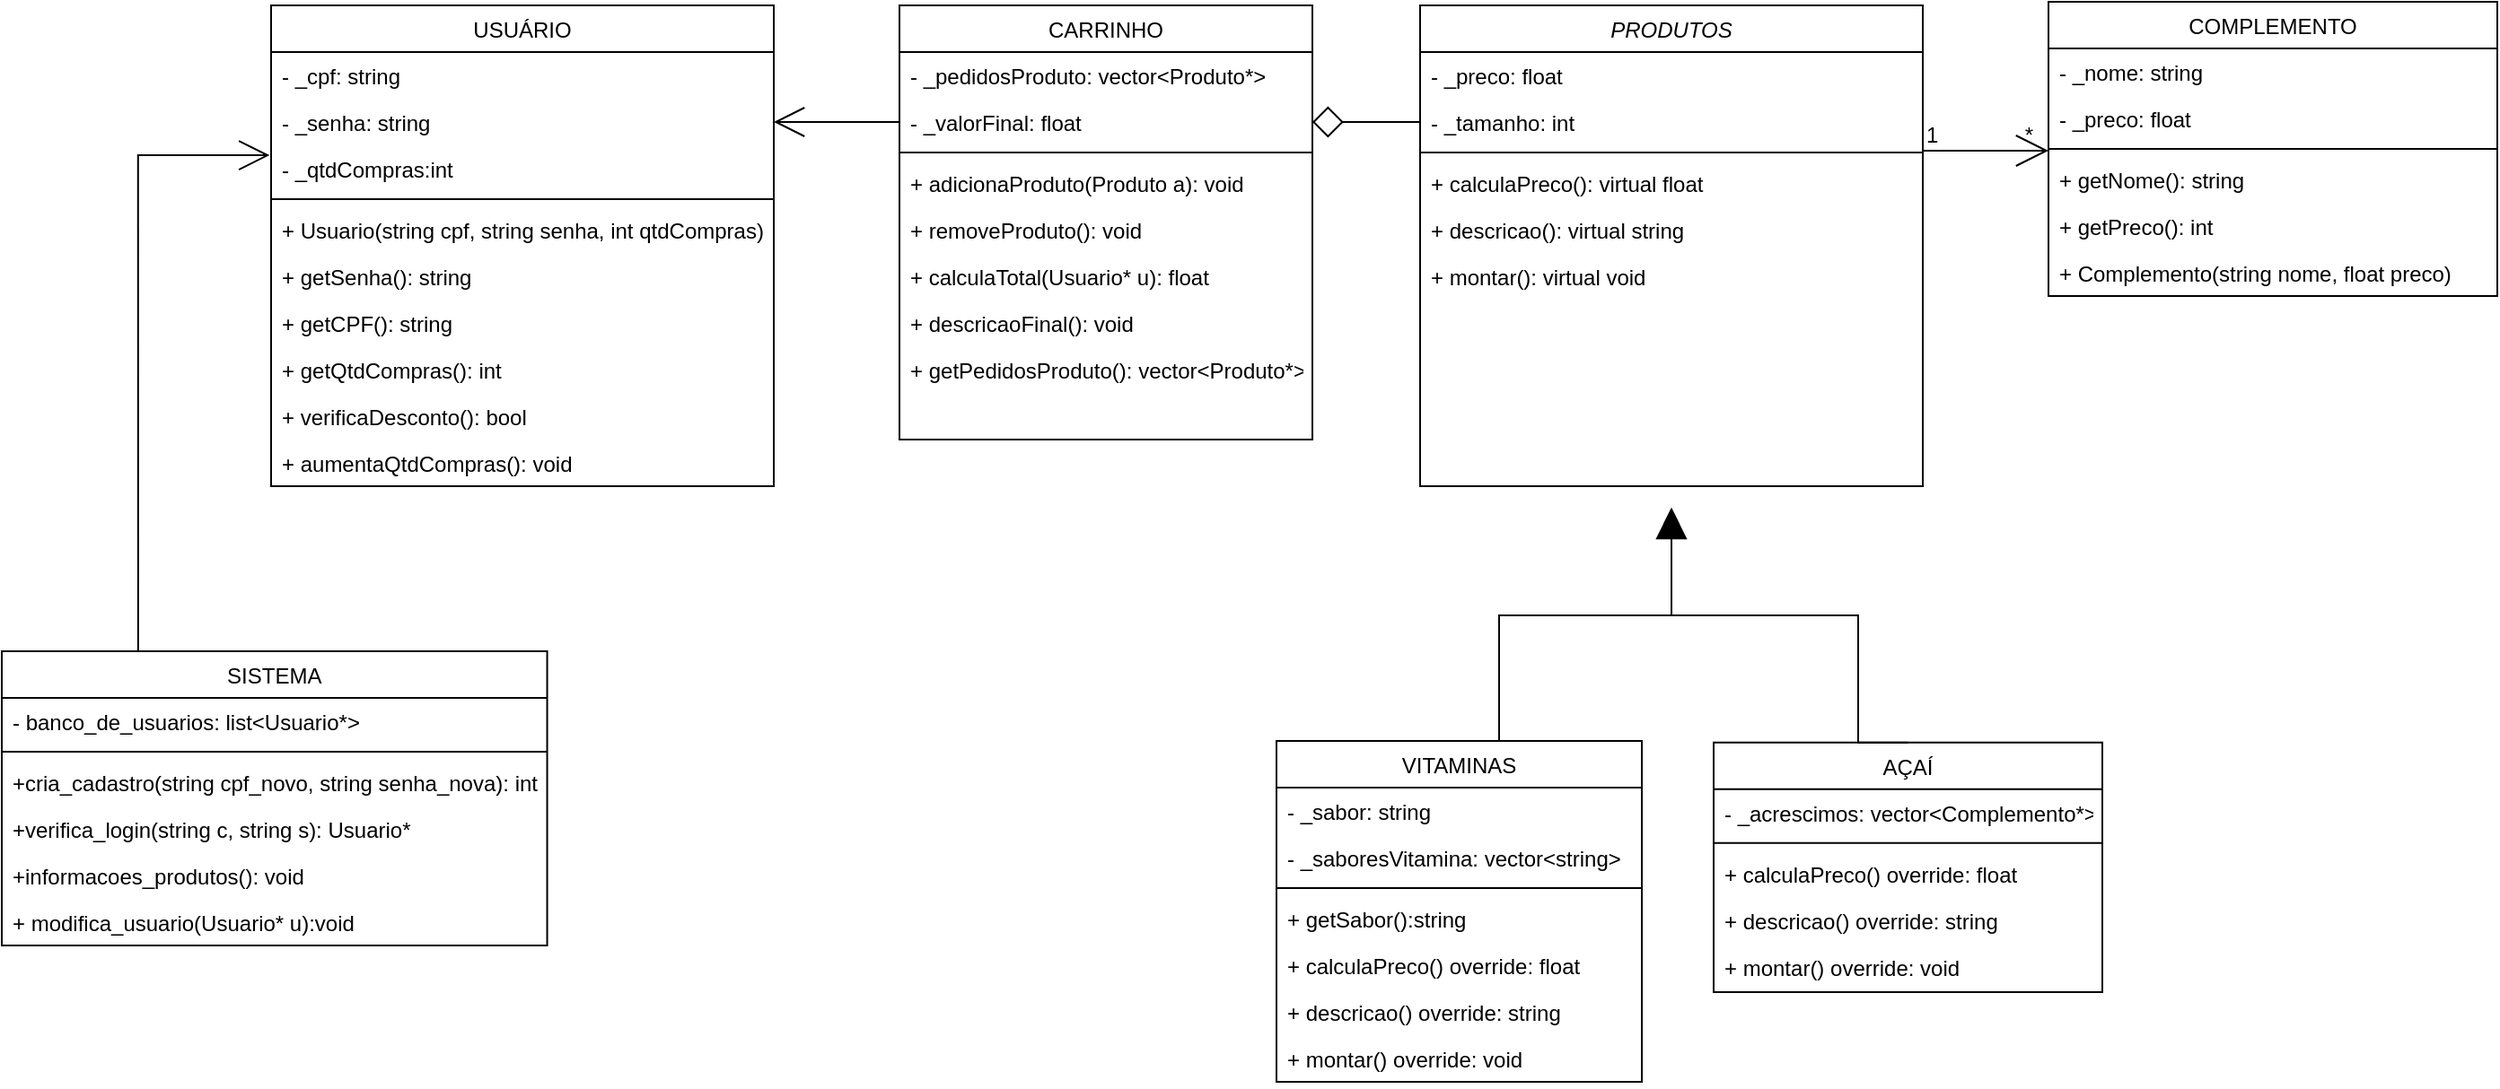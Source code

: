 <mxfile version="20.6.0" type="device"><diagram id="C5RBs43oDa-KdzZeNtuy" name="Page-1"><mxGraphModel dx="974" dy="580" grid="1" gridSize="10" guides="1" tooltips="1" connect="1" arrows="1" fold="1" page="1" pageScale="1" pageWidth="1654" pageHeight="2336" math="0" shadow="0"><root><mxCell id="WIyWlLk6GJQsqaUBKTNV-0"/><mxCell id="WIyWlLk6GJQsqaUBKTNV-1" parent="WIyWlLk6GJQsqaUBKTNV-0"/><mxCell id="zkfFHV4jXpPFQw0GAbJ--0" value="PRODUTOS" style="swimlane;fontStyle=2;align=center;verticalAlign=top;childLayout=stackLayout;horizontal=1;startSize=26;horizontalStack=0;resizeParent=1;resizeLast=0;collapsible=1;marginBottom=0;rounded=0;shadow=0;strokeWidth=1;" parent="WIyWlLk6GJQsqaUBKTNV-1" vertex="1"><mxGeometry x="840" y="320" width="280" height="268" as="geometry"><mxRectangle x="220" y="120" width="160" height="26" as="alternateBounds"/></mxGeometry></mxCell><mxCell id="STIzrpk7gZ1dZnTW2SCc-5" value="- _preco: float" style="text;align=left;verticalAlign=top;spacingLeft=4;spacingRight=4;overflow=hidden;rotatable=0;points=[[0,0.5],[1,0.5]];portConstraint=eastwest;rounded=0;shadow=0;html=0;" parent="zkfFHV4jXpPFQw0GAbJ--0" vertex="1"><mxGeometry y="26" width="280" height="26" as="geometry"/></mxCell><mxCell id="STIzrpk7gZ1dZnTW2SCc-6" value="- _tamanho: int" style="text;align=left;verticalAlign=top;spacingLeft=4;spacingRight=4;overflow=hidden;rotatable=0;points=[[0,0.5],[1,0.5]];portConstraint=eastwest;rounded=0;shadow=0;html=0;" parent="zkfFHV4jXpPFQw0GAbJ--0" vertex="1"><mxGeometry y="52" width="280" height="26" as="geometry"/></mxCell><mxCell id="zkfFHV4jXpPFQw0GAbJ--4" value="" style="line;html=1;strokeWidth=1;align=left;verticalAlign=middle;spacingTop=-1;spacingLeft=3;spacingRight=3;rotatable=0;labelPosition=right;points=[];portConstraint=eastwest;" parent="zkfFHV4jXpPFQw0GAbJ--0" vertex="1"><mxGeometry y="78" width="280" height="8" as="geometry"/></mxCell><mxCell id="2W2O7efLA2-KB0Ci3Ubi-0" value="+ calculaPreco(): virtual float" style="text;align=left;verticalAlign=top;spacingLeft=4;spacingRight=4;overflow=hidden;rotatable=0;points=[[0,0.5],[1,0.5]];portConstraint=eastwest;" parent="zkfFHV4jXpPFQw0GAbJ--0" vertex="1"><mxGeometry y="86" width="280" height="26" as="geometry"/></mxCell><mxCell id="zkfFHV4jXpPFQw0GAbJ--5" value="+ descricao(): virtual string" style="text;align=left;verticalAlign=top;spacingLeft=4;spacingRight=4;overflow=hidden;rotatable=0;points=[[0,0.5],[1,0.5]];portConstraint=eastwest;" parent="zkfFHV4jXpPFQw0GAbJ--0" vertex="1"><mxGeometry y="112" width="280" height="26" as="geometry"/></mxCell><mxCell id="2W2O7efLA2-KB0Ci3Ubi-1" value="+ montar(): virtual void" style="text;align=left;verticalAlign=top;spacingLeft=4;spacingRight=4;overflow=hidden;rotatable=0;points=[[0,0.5],[1,0.5]];portConstraint=eastwest;" parent="zkfFHV4jXpPFQw0GAbJ--0" vertex="1"><mxGeometry y="138" width="280" height="26" as="geometry"/></mxCell><mxCell id="zkfFHV4jXpPFQw0GAbJ--17" value="COMPLEMENTO" style="swimlane;fontStyle=0;align=center;verticalAlign=top;childLayout=stackLayout;horizontal=1;startSize=26;horizontalStack=0;resizeParent=1;resizeLast=0;collapsible=1;marginBottom=0;rounded=0;shadow=0;strokeWidth=1;" parent="WIyWlLk6GJQsqaUBKTNV-1" vertex="1"><mxGeometry x="1190" y="318" width="250" height="164" as="geometry"><mxRectangle x="550" y="140" width="160" height="26" as="alternateBounds"/></mxGeometry></mxCell><mxCell id="zkfFHV4jXpPFQw0GAbJ--18" value="- _nome: string" style="text;align=left;verticalAlign=top;spacingLeft=4;spacingRight=4;overflow=hidden;rotatable=0;points=[[0,0.5],[1,0.5]];portConstraint=eastwest;" parent="zkfFHV4jXpPFQw0GAbJ--17" vertex="1"><mxGeometry y="26" width="250" height="26" as="geometry"/></mxCell><mxCell id="qcMwbnb8OQr0L_AA5C1L-2" value="- _preco: float" style="text;align=left;verticalAlign=top;spacingLeft=4;spacingRight=4;overflow=hidden;rotatable=0;points=[[0,0.5],[1,0.5]];portConstraint=eastwest;" parent="zkfFHV4jXpPFQw0GAbJ--17" vertex="1"><mxGeometry y="52" width="250" height="26" as="geometry"/></mxCell><mxCell id="zkfFHV4jXpPFQw0GAbJ--23" value="" style="line;html=1;strokeWidth=1;align=left;verticalAlign=middle;spacingTop=-1;spacingLeft=3;spacingRight=3;rotatable=0;labelPosition=right;points=[];portConstraint=eastwest;" parent="zkfFHV4jXpPFQw0GAbJ--17" vertex="1"><mxGeometry y="78" width="250" height="8" as="geometry"/></mxCell><mxCell id="zkfFHV4jXpPFQw0GAbJ--24" value="+ getNome(): string" style="text;align=left;verticalAlign=top;spacingLeft=4;spacingRight=4;overflow=hidden;rotatable=0;points=[[0,0.5],[1,0.5]];portConstraint=eastwest;" parent="zkfFHV4jXpPFQw0GAbJ--17" vertex="1"><mxGeometry y="86" width="250" height="26" as="geometry"/></mxCell><mxCell id="qcMwbnb8OQr0L_AA5C1L-3" value="+ getPreco(): int" style="text;align=left;verticalAlign=top;spacingLeft=4;spacingRight=4;overflow=hidden;rotatable=0;points=[[0,0.5],[1,0.5]];portConstraint=eastwest;" parent="zkfFHV4jXpPFQw0GAbJ--17" vertex="1"><mxGeometry y="112" width="250" height="26" as="geometry"/></mxCell><mxCell id="STIzrpk7gZ1dZnTW2SCc-23" value="+ Complemento(string nome, float preco)" style="text;align=left;verticalAlign=top;spacingLeft=4;spacingRight=4;overflow=hidden;rotatable=0;points=[[0,0.5],[1,0.5]];portConstraint=eastwest;" parent="zkfFHV4jXpPFQw0GAbJ--17" vertex="1"><mxGeometry y="138" width="250" height="26" as="geometry"/></mxCell><mxCell id="zkfFHV4jXpPFQw0GAbJ--26" value="" style="endArrow=open;shadow=0;strokeWidth=1;rounded=0;endFill=1;edgeStyle=elbowEdgeStyle;elbow=vertical;endSize=16;" parent="WIyWlLk6GJQsqaUBKTNV-1" source="zkfFHV4jXpPFQw0GAbJ--0" target="zkfFHV4jXpPFQw0GAbJ--17" edge="1"><mxGeometry x="0.5" y="41" relative="1" as="geometry"><mxPoint x="1210" y="482" as="sourcePoint"/><mxPoint x="1370" y="482" as="targetPoint"/><mxPoint x="-40" y="32" as="offset"/></mxGeometry></mxCell><mxCell id="zkfFHV4jXpPFQw0GAbJ--27" value="1" style="resizable=0;align=left;verticalAlign=bottom;labelBackgroundColor=none;fontSize=12;" parent="zkfFHV4jXpPFQw0GAbJ--26" connectable="0" vertex="1"><mxGeometry x="-1" relative="1" as="geometry"><mxPoint as="offset"/></mxGeometry></mxCell><mxCell id="zkfFHV4jXpPFQw0GAbJ--28" value="*" style="resizable=0;align=right;verticalAlign=bottom;labelBackgroundColor=none;fontSize=12;" parent="zkfFHV4jXpPFQw0GAbJ--26" connectable="0" vertex="1"><mxGeometry x="1" relative="1" as="geometry"><mxPoint x="-7" as="offset"/></mxGeometry></mxCell><mxCell id="2W2O7efLA2-KB0Ci3Ubi-6" value="USUÁRIO" style="swimlane;fontStyle=0;align=center;verticalAlign=top;childLayout=stackLayout;horizontal=1;startSize=26;horizontalStack=0;resizeParent=1;resizeLast=0;collapsible=1;marginBottom=0;rounded=0;shadow=0;strokeWidth=1;" parent="WIyWlLk6GJQsqaUBKTNV-1" vertex="1"><mxGeometry x="200" y="320" width="280" height="268" as="geometry"><mxRectangle x="130" y="380" width="160" height="26" as="alternateBounds"/></mxGeometry></mxCell><mxCell id="2W2O7efLA2-KB0Ci3Ubi-7" value="- _cpf: string" style="text;align=left;verticalAlign=top;spacingLeft=4;spacingRight=4;overflow=hidden;rotatable=0;points=[[0,0.5],[1,0.5]];portConstraint=eastwest;" parent="2W2O7efLA2-KB0Ci3Ubi-6" vertex="1"><mxGeometry y="26" width="280" height="26" as="geometry"/></mxCell><mxCell id="2W2O7efLA2-KB0Ci3Ubi-8" value="- _senha: string" style="text;align=left;verticalAlign=top;spacingLeft=4;spacingRight=4;overflow=hidden;rotatable=0;points=[[0,0.5],[1,0.5]];portConstraint=eastwest;rounded=0;shadow=0;html=0;" parent="2W2O7efLA2-KB0Ci3Ubi-6" vertex="1"><mxGeometry y="52" width="280" height="26" as="geometry"/></mxCell><mxCell id="2W2O7efLA2-KB0Ci3Ubi-13" value="- _qtdCompras:int" style="text;align=left;verticalAlign=top;spacingLeft=4;spacingRight=4;overflow=hidden;rotatable=0;points=[[0,0.5],[1,0.5]];portConstraint=eastwest;rounded=0;shadow=0;html=0;" parent="2W2O7efLA2-KB0Ci3Ubi-6" vertex="1"><mxGeometry y="78" width="280" height="26" as="geometry"/></mxCell><mxCell id="2W2O7efLA2-KB0Ci3Ubi-16" value="" style="line;html=1;strokeWidth=1;align=left;verticalAlign=middle;spacingTop=-1;spacingLeft=3;spacingRight=3;rotatable=0;labelPosition=right;points=[];portConstraint=eastwest;" parent="2W2O7efLA2-KB0Ci3Ubi-6" vertex="1"><mxGeometry y="104" width="280" height="8" as="geometry"/></mxCell><mxCell id="2W2O7efLA2-KB0Ci3Ubi-17" value="+ Usuario(string cpf, string senha, int qtdCompras)" style="text;align=left;verticalAlign=top;spacingLeft=4;spacingRight=4;overflow=hidden;rotatable=0;points=[[0,0.5],[1,0.5]];portConstraint=eastwest;" parent="2W2O7efLA2-KB0Ci3Ubi-6" vertex="1"><mxGeometry y="112" width="280" height="26" as="geometry"/></mxCell><mxCell id="2W2O7efLA2-KB0Ci3Ubi-18" value="+ getSenha(): string" style="text;align=left;verticalAlign=top;spacingLeft=4;spacingRight=4;overflow=hidden;rotatable=0;points=[[0,0.5],[1,0.5]];portConstraint=eastwest;rounded=0;shadow=0;html=0;" parent="2W2O7efLA2-KB0Ci3Ubi-6" vertex="1"><mxGeometry y="138" width="280" height="26" as="geometry"/></mxCell><mxCell id="2W2O7efLA2-KB0Ci3Ubi-19" value="+ getCPF(): string" style="text;align=left;verticalAlign=top;spacingLeft=4;spacingRight=4;overflow=hidden;rotatable=0;points=[[0,0.5],[1,0.5]];portConstraint=eastwest;rounded=0;shadow=0;html=0;" parent="2W2O7efLA2-KB0Ci3Ubi-6" vertex="1"><mxGeometry y="164" width="280" height="26" as="geometry"/></mxCell><mxCell id="r3M6E0WN0Lnk4v6JPJmN-32" value="+ getQtdCompras(): int" style="text;align=left;verticalAlign=top;spacingLeft=4;spacingRight=4;overflow=hidden;rotatable=0;points=[[0,0.5],[1,0.5]];portConstraint=eastwest;rounded=0;shadow=0;html=0;" parent="2W2O7efLA2-KB0Ci3Ubi-6" vertex="1"><mxGeometry y="190" width="280" height="26" as="geometry"/></mxCell><mxCell id="r3M6E0WN0Lnk4v6JPJmN-33" value="+ verificaDesconto(): bool&#10;" style="text;align=left;verticalAlign=top;spacingLeft=4;spacingRight=4;overflow=hidden;rotatable=0;points=[[0,0.5],[1,0.5]];portConstraint=eastwest;rounded=0;shadow=0;html=0;" parent="2W2O7efLA2-KB0Ci3Ubi-6" vertex="1"><mxGeometry y="216" width="280" height="26" as="geometry"/></mxCell><mxCell id="2W2O7efLA2-KB0Ci3Ubi-21" value="+ aumentaQtdCompras(): void&#10;" style="text;align=left;verticalAlign=top;spacingLeft=4;spacingRight=4;overflow=hidden;rotatable=0;points=[[0,0.5],[1,0.5]];portConstraint=eastwest;rounded=0;shadow=0;html=0;" parent="2W2O7efLA2-KB0Ci3Ubi-6" vertex="1"><mxGeometry y="242" width="280" height="26" as="geometry"/></mxCell><mxCell id="2W2O7efLA2-KB0Ci3Ubi-25" value="CARRINHO" style="swimlane;fontStyle=0;align=center;verticalAlign=top;childLayout=stackLayout;horizontal=1;startSize=26;horizontalStack=0;resizeParent=1;resizeLast=0;collapsible=1;marginBottom=0;rounded=0;shadow=0;strokeWidth=1;" parent="WIyWlLk6GJQsqaUBKTNV-1" vertex="1"><mxGeometry x="550" y="320" width="230" height="242" as="geometry"><mxRectangle x="340" y="380" width="170" height="26" as="alternateBounds"/></mxGeometry></mxCell><mxCell id="2W2O7efLA2-KB0Ci3Ubi-26" value="- _pedidosProduto: vector&lt;Produto*&gt;" style="text;align=left;verticalAlign=top;spacingLeft=4;spacingRight=4;overflow=hidden;rotatable=0;points=[[0,0.5],[1,0.5]];portConstraint=eastwest;" parent="2W2O7efLA2-KB0Ci3Ubi-25" vertex="1"><mxGeometry y="26" width="230" height="26" as="geometry"/></mxCell><mxCell id="2W2O7efLA2-KB0Ci3Ubi-28" value="- _valorFinal: float" style="text;align=left;verticalAlign=top;spacingLeft=4;spacingRight=4;overflow=hidden;rotatable=0;points=[[0,0.5],[1,0.5]];portConstraint=eastwest;" parent="2W2O7efLA2-KB0Ci3Ubi-25" vertex="1"><mxGeometry y="52" width="230" height="26" as="geometry"/></mxCell><mxCell id="2W2O7efLA2-KB0Ci3Ubi-27" value="" style="line;html=1;strokeWidth=1;align=left;verticalAlign=middle;spacingTop=-1;spacingLeft=3;spacingRight=3;rotatable=0;labelPosition=right;points=[];portConstraint=eastwest;" parent="2W2O7efLA2-KB0Ci3Ubi-25" vertex="1"><mxGeometry y="78" width="230" height="8" as="geometry"/></mxCell><mxCell id="2W2O7efLA2-KB0Ci3Ubi-30" value="+ adicionaProduto(Produto a): void" style="text;align=left;verticalAlign=top;spacingLeft=4;spacingRight=4;overflow=hidden;rotatable=0;points=[[0,0.5],[1,0.5]];portConstraint=eastwest;" parent="2W2O7efLA2-KB0Ci3Ubi-25" vertex="1"><mxGeometry y="86" width="230" height="26" as="geometry"/></mxCell><mxCell id="2W2O7efLA2-KB0Ci3Ubi-31" value="+ removeProduto(): void" style="text;align=left;verticalAlign=top;spacingLeft=4;spacingRight=4;overflow=hidden;rotatable=0;points=[[0,0.5],[1,0.5]];portConstraint=eastwest;" parent="2W2O7efLA2-KB0Ci3Ubi-25" vertex="1"><mxGeometry y="112" width="230" height="26" as="geometry"/></mxCell><mxCell id="2W2O7efLA2-KB0Ci3Ubi-33" value="+ calculaTotal(Usuario* u): float" style="text;align=left;verticalAlign=top;spacingLeft=4;spacingRight=4;overflow=hidden;rotatable=0;points=[[0,0.5],[1,0.5]];portConstraint=eastwest;" parent="2W2O7efLA2-KB0Ci3Ubi-25" vertex="1"><mxGeometry y="138" width="230" height="26" as="geometry"/></mxCell><mxCell id="2W2O7efLA2-KB0Ci3Ubi-34" value="+ descricaoFinal(): void&#10;" style="text;align=left;verticalAlign=top;spacingLeft=4;spacingRight=4;overflow=hidden;rotatable=0;points=[[0,0.5],[1,0.5]];portConstraint=eastwest;" parent="2W2O7efLA2-KB0Ci3Ubi-25" vertex="1"><mxGeometry y="164" width="230" height="26" as="geometry"/></mxCell><mxCell id="2W2O7efLA2-KB0Ci3Ubi-35" value="+ getPedidosProduto(): vector&lt;Produto*&gt;" style="text;align=left;verticalAlign=top;spacingLeft=4;spacingRight=4;overflow=hidden;rotatable=0;points=[[0,0.5],[1,0.5]];portConstraint=eastwest;" parent="2W2O7efLA2-KB0Ci3Ubi-25" vertex="1"><mxGeometry y="190" width="230" height="26" as="geometry"/></mxCell><mxCell id="2W2O7efLA2-KB0Ci3Ubi-36" style="edgeStyle=orthogonalEdgeStyle;rounded=0;orthogonalLoop=1;jettySize=auto;html=1;exitX=0;exitY=0.5;exitDx=0;exitDy=0;entryX=1;entryY=0.5;entryDx=0;entryDy=0;endArrow=open;endFill=0;endSize=15;" parent="WIyWlLk6GJQsqaUBKTNV-1" source="2W2O7efLA2-KB0Ci3Ubi-28" target="2W2O7efLA2-KB0Ci3Ubi-8" edge="1"><mxGeometry relative="1" as="geometry"/></mxCell><mxCell id="STIzrpk7gZ1dZnTW2SCc-10" style="edgeStyle=orthogonalEdgeStyle;rounded=0;orthogonalLoop=1;jettySize=auto;html=1;exitX=0.5;exitY=0;exitDx=0;exitDy=0;" parent="WIyWlLk6GJQsqaUBKTNV-1" source="r3M6E0WN0Lnk4v6JPJmN-1" edge="1"><mxGeometry relative="1" as="geometry"><mxPoint x="980" y="600" as="targetPoint"/><Array as="points"><mxPoint x="884" y="660"/><mxPoint x="980" y="660"/></Array></mxGeometry></mxCell><mxCell id="r3M6E0WN0Lnk4v6JPJmN-1" value="VITAMINAS" style="swimlane;fontStyle=0;align=center;verticalAlign=top;childLayout=stackLayout;horizontal=1;startSize=26;horizontalStack=0;resizeParent=1;resizeLast=0;collapsible=1;marginBottom=0;rounded=0;shadow=0;strokeWidth=1;" parent="WIyWlLk6GJQsqaUBKTNV-1" vertex="1"><mxGeometry x="760" y="730" width="203.5" height="190" as="geometry"><mxRectangle x="550" y="140" width="160" height="26" as="alternateBounds"/></mxGeometry></mxCell><mxCell id="STIzrpk7gZ1dZnTW2SCc-18" value="- _sabor: string" style="text;align=left;verticalAlign=top;spacingLeft=4;spacingRight=4;overflow=hidden;rotatable=0;points=[[0,0.5],[1,0.5]];portConstraint=eastwest;" parent="r3M6E0WN0Lnk4v6JPJmN-1" vertex="1"><mxGeometry y="26" width="203.5" height="26" as="geometry"/></mxCell><mxCell id="r3M6E0WN0Lnk4v6JPJmN-2" value="- _saboresVitamina: vector&lt;string&gt;" style="text;align=left;verticalAlign=top;spacingLeft=4;spacingRight=4;overflow=hidden;rotatable=0;points=[[0,0.5],[1,0.5]];portConstraint=eastwest;" parent="r3M6E0WN0Lnk4v6JPJmN-1" vertex="1"><mxGeometry y="52" width="203.5" height="26" as="geometry"/></mxCell><mxCell id="r3M6E0WN0Lnk4v6JPJmN-4" value="" style="line;html=1;strokeWidth=1;align=left;verticalAlign=middle;spacingTop=-1;spacingLeft=3;spacingRight=3;rotatable=0;labelPosition=right;points=[];portConstraint=eastwest;" parent="r3M6E0WN0Lnk4v6JPJmN-1" vertex="1"><mxGeometry y="78" width="203.5" height="8" as="geometry"/></mxCell><mxCell id="qcMwbnb8OQr0L_AA5C1L-4" value="+ getSabor():string" style="text;align=left;verticalAlign=top;spacingLeft=4;spacingRight=4;overflow=hidden;rotatable=0;points=[[0,0.5],[1,0.5]];portConstraint=eastwest;" parent="r3M6E0WN0Lnk4v6JPJmN-1" vertex="1"><mxGeometry y="86" width="203.5" height="26" as="geometry"/></mxCell><mxCell id="STIzrpk7gZ1dZnTW2SCc-22" value="+ calculaPreco() override: float" style="text;align=left;verticalAlign=top;spacingLeft=4;spacingRight=4;overflow=hidden;rotatable=0;points=[[0,0.5],[1,0.5]];portConstraint=eastwest;" parent="r3M6E0WN0Lnk4v6JPJmN-1" vertex="1"><mxGeometry y="112" width="203.5" height="26" as="geometry"/></mxCell><mxCell id="r3M6E0WN0Lnk4v6JPJmN-5" value="+ descricao() override: string" style="text;align=left;verticalAlign=top;spacingLeft=4;spacingRight=4;overflow=hidden;rotatable=0;points=[[0,0.5],[1,0.5]];portConstraint=eastwest;" parent="r3M6E0WN0Lnk4v6JPJmN-1" vertex="1"><mxGeometry y="138" width="203.5" height="26" as="geometry"/></mxCell><mxCell id="STIzrpk7gZ1dZnTW2SCc-21" value="+ montar() override: void" style="text;align=left;verticalAlign=top;spacingLeft=4;spacingRight=4;overflow=hidden;rotatable=0;points=[[0,0.5],[1,0.5]];portConstraint=eastwest;" parent="r3M6E0WN0Lnk4v6JPJmN-1" vertex="1"><mxGeometry y="164" width="203.5" height="26" as="geometry"/></mxCell><mxCell id="r3M6E0WN0Lnk4v6JPJmN-8" value="AÇAÍ" style="swimlane;fontStyle=0;align=center;verticalAlign=top;childLayout=stackLayout;horizontal=1;startSize=26;horizontalStack=0;resizeParent=1;resizeLast=0;collapsible=1;marginBottom=0;rounded=0;shadow=0;strokeWidth=1;" parent="WIyWlLk6GJQsqaUBKTNV-1" vertex="1"><mxGeometry x="1003.5" y="730.9" width="216.5" height="139.1" as="geometry"><mxRectangle x="550" y="140" width="160" height="26" as="alternateBounds"/></mxGeometry></mxCell><mxCell id="r3M6E0WN0Lnk4v6JPJmN-20" value="- _acrescimos: vector&lt;Complemento*&gt;" style="text;align=left;verticalAlign=top;spacingLeft=4;spacingRight=4;overflow=hidden;rotatable=0;points=[[0,0.5],[1,0.5]];portConstraint=eastwest;rounded=0;shadow=0;html=0;" parent="r3M6E0WN0Lnk4v6JPJmN-8" vertex="1"><mxGeometry y="26" width="216.5" height="26" as="geometry"/></mxCell><mxCell id="r3M6E0WN0Lnk4v6JPJmN-11" value="" style="line;html=1;strokeWidth=1;align=left;verticalAlign=middle;spacingTop=-1;spacingLeft=3;spacingRight=3;rotatable=0;labelPosition=right;points=[];portConstraint=eastwest;" parent="r3M6E0WN0Lnk4v6JPJmN-8" vertex="1"><mxGeometry y="52" width="216.5" height="8" as="geometry"/></mxCell><mxCell id="STIzrpk7gZ1dZnTW2SCc-14" value="+ calculaPreco() override: float" style="text;align=left;verticalAlign=top;spacingLeft=4;spacingRight=4;overflow=hidden;rotatable=0;points=[[0,0.5],[1,0.5]];portConstraint=eastwest;" parent="r3M6E0WN0Lnk4v6JPJmN-8" vertex="1"><mxGeometry y="60" width="216.5" height="26" as="geometry"/></mxCell><mxCell id="STIzrpk7gZ1dZnTW2SCc-15" value="+ descricao() override: string" style="text;align=left;verticalAlign=top;spacingLeft=4;spacingRight=4;overflow=hidden;rotatable=0;points=[[0,0.5],[1,0.5]];portConstraint=eastwest;" parent="r3M6E0WN0Lnk4v6JPJmN-8" vertex="1"><mxGeometry y="86" width="216.5" height="26" as="geometry"/></mxCell><mxCell id="STIzrpk7gZ1dZnTW2SCc-13" value="+ montar() override: void" style="text;align=left;verticalAlign=top;spacingLeft=4;spacingRight=4;overflow=hidden;rotatable=0;points=[[0,0.5],[1,0.5]];portConstraint=eastwest;" parent="r3M6E0WN0Lnk4v6JPJmN-8" vertex="1"><mxGeometry y="112" width="216.5" height="26" as="geometry"/></mxCell><mxCell id="ZaSpzMrAIzuuJ2LTOtQw-0" style="edgeStyle=orthogonalEdgeStyle;rounded=0;orthogonalLoop=1;jettySize=auto;html=1;exitX=0.25;exitY=0;exitDx=0;exitDy=0;entryX=-0.003;entryY=0.213;entryDx=0;entryDy=0;entryPerimeter=0;endSize=15;endArrow=open;endFill=0;" edge="1" parent="WIyWlLk6GJQsqaUBKTNV-1" source="r3M6E0WN0Lnk4v6JPJmN-21" target="2W2O7efLA2-KB0Ci3Ubi-13"><mxGeometry relative="1" as="geometry"/></mxCell><mxCell id="r3M6E0WN0Lnk4v6JPJmN-21" value="SISTEMA" style="swimlane;fontStyle=0;align=center;verticalAlign=top;childLayout=stackLayout;horizontal=1;startSize=26;horizontalStack=0;resizeParent=1;resizeLast=0;collapsible=1;marginBottom=0;rounded=0;shadow=0;strokeWidth=1;" parent="WIyWlLk6GJQsqaUBKTNV-1" vertex="1"><mxGeometry x="50" y="680" width="303.77" height="164" as="geometry"><mxRectangle x="550" y="140" width="160" height="26" as="alternateBounds"/></mxGeometry></mxCell><mxCell id="r3M6E0WN0Lnk4v6JPJmN-22" value="- banco_de_usuarios: list&lt;Usuario*&gt;" style="text;align=left;verticalAlign=top;spacingLeft=4;spacingRight=4;overflow=hidden;rotatable=0;points=[[0,0.5],[1,0.5]];portConstraint=eastwest;" parent="r3M6E0WN0Lnk4v6JPJmN-21" vertex="1"><mxGeometry y="26" width="303.77" height="26" as="geometry"/></mxCell><mxCell id="r3M6E0WN0Lnk4v6JPJmN-24" value="" style="line;html=1;strokeWidth=1;align=left;verticalAlign=middle;spacingTop=-1;spacingLeft=3;spacingRight=3;rotatable=0;labelPosition=right;points=[];portConstraint=eastwest;" parent="r3M6E0WN0Lnk4v6JPJmN-21" vertex="1"><mxGeometry y="52" width="303.77" height="8" as="geometry"/></mxCell><mxCell id="r3M6E0WN0Lnk4v6JPJmN-25" value="+cria_cadastro(string cpf_novo, string senha_nova): int" style="text;align=left;verticalAlign=top;spacingLeft=4;spacingRight=4;overflow=hidden;rotatable=0;points=[[0,0.5],[1,0.5]];portConstraint=eastwest;" parent="r3M6E0WN0Lnk4v6JPJmN-21" vertex="1"><mxGeometry y="60" width="303.77" height="26" as="geometry"/></mxCell><mxCell id="r3M6E0WN0Lnk4v6JPJmN-26" value="+verifica_login(string c, string s): Usuario*" style="text;align=left;verticalAlign=top;spacingLeft=4;spacingRight=4;overflow=hidden;rotatable=0;points=[[0,0.5],[1,0.5]];portConstraint=eastwest;" parent="r3M6E0WN0Lnk4v6JPJmN-21" vertex="1"><mxGeometry y="86" width="303.77" height="26" as="geometry"/></mxCell><mxCell id="r3M6E0WN0Lnk4v6JPJmN-29" value="+informacoes_produtos(): void" style="text;align=left;verticalAlign=top;spacingLeft=4;spacingRight=4;overflow=hidden;rotatable=0;points=[[0,0.5],[1,0.5]];portConstraint=eastwest;" parent="r3M6E0WN0Lnk4v6JPJmN-21" vertex="1"><mxGeometry y="112" width="303.77" height="26" as="geometry"/></mxCell><mxCell id="grSxoBSiAb7Z_5PmJCjQ-0" value="+ modifica_usuario(Usuario* u):void" style="text;align=left;verticalAlign=top;spacingLeft=4;spacingRight=4;overflow=hidden;rotatable=0;points=[[0,0.5],[1,0.5]];portConstraint=eastwest;" parent="r3M6E0WN0Lnk4v6JPJmN-21" vertex="1"><mxGeometry y="138" width="303.77" height="26" as="geometry"/></mxCell><mxCell id="STIzrpk7gZ1dZnTW2SCc-12" style="edgeStyle=orthogonalEdgeStyle;rounded=0;orthogonalLoop=1;jettySize=auto;html=1;exitX=0.5;exitY=0;exitDx=0;exitDy=0;endArrow=block;endFill=1;endSize=15;" parent="WIyWlLk6GJQsqaUBKTNV-1" source="r3M6E0WN0Lnk4v6JPJmN-8" edge="1"><mxGeometry relative="1" as="geometry"><mxPoint x="980.0" y="600.0" as="targetPoint"/><mxPoint x="1083.5" y="730.9" as="sourcePoint"/><Array as="points"><mxPoint x="1084" y="660"/><mxPoint x="980" y="660"/></Array></mxGeometry></mxCell><mxCell id="qcMwbnb8OQr0L_AA5C1L-1" style="edgeStyle=orthogonalEdgeStyle;rounded=0;orthogonalLoop=1;jettySize=auto;html=1;exitX=0;exitY=0.5;exitDx=0;exitDy=0;entryX=1;entryY=0.5;entryDx=0;entryDy=0;endArrow=diamond;endFill=0;endSize=15;" parent="WIyWlLk6GJQsqaUBKTNV-1" source="STIzrpk7gZ1dZnTW2SCc-5" target="2W2O7efLA2-KB0Ci3Ubi-28" edge="1"><mxGeometry relative="1" as="geometry"><Array as="points"><mxPoint x="840" y="385"/></Array></mxGeometry></mxCell></root></mxGraphModel></diagram></mxfile>